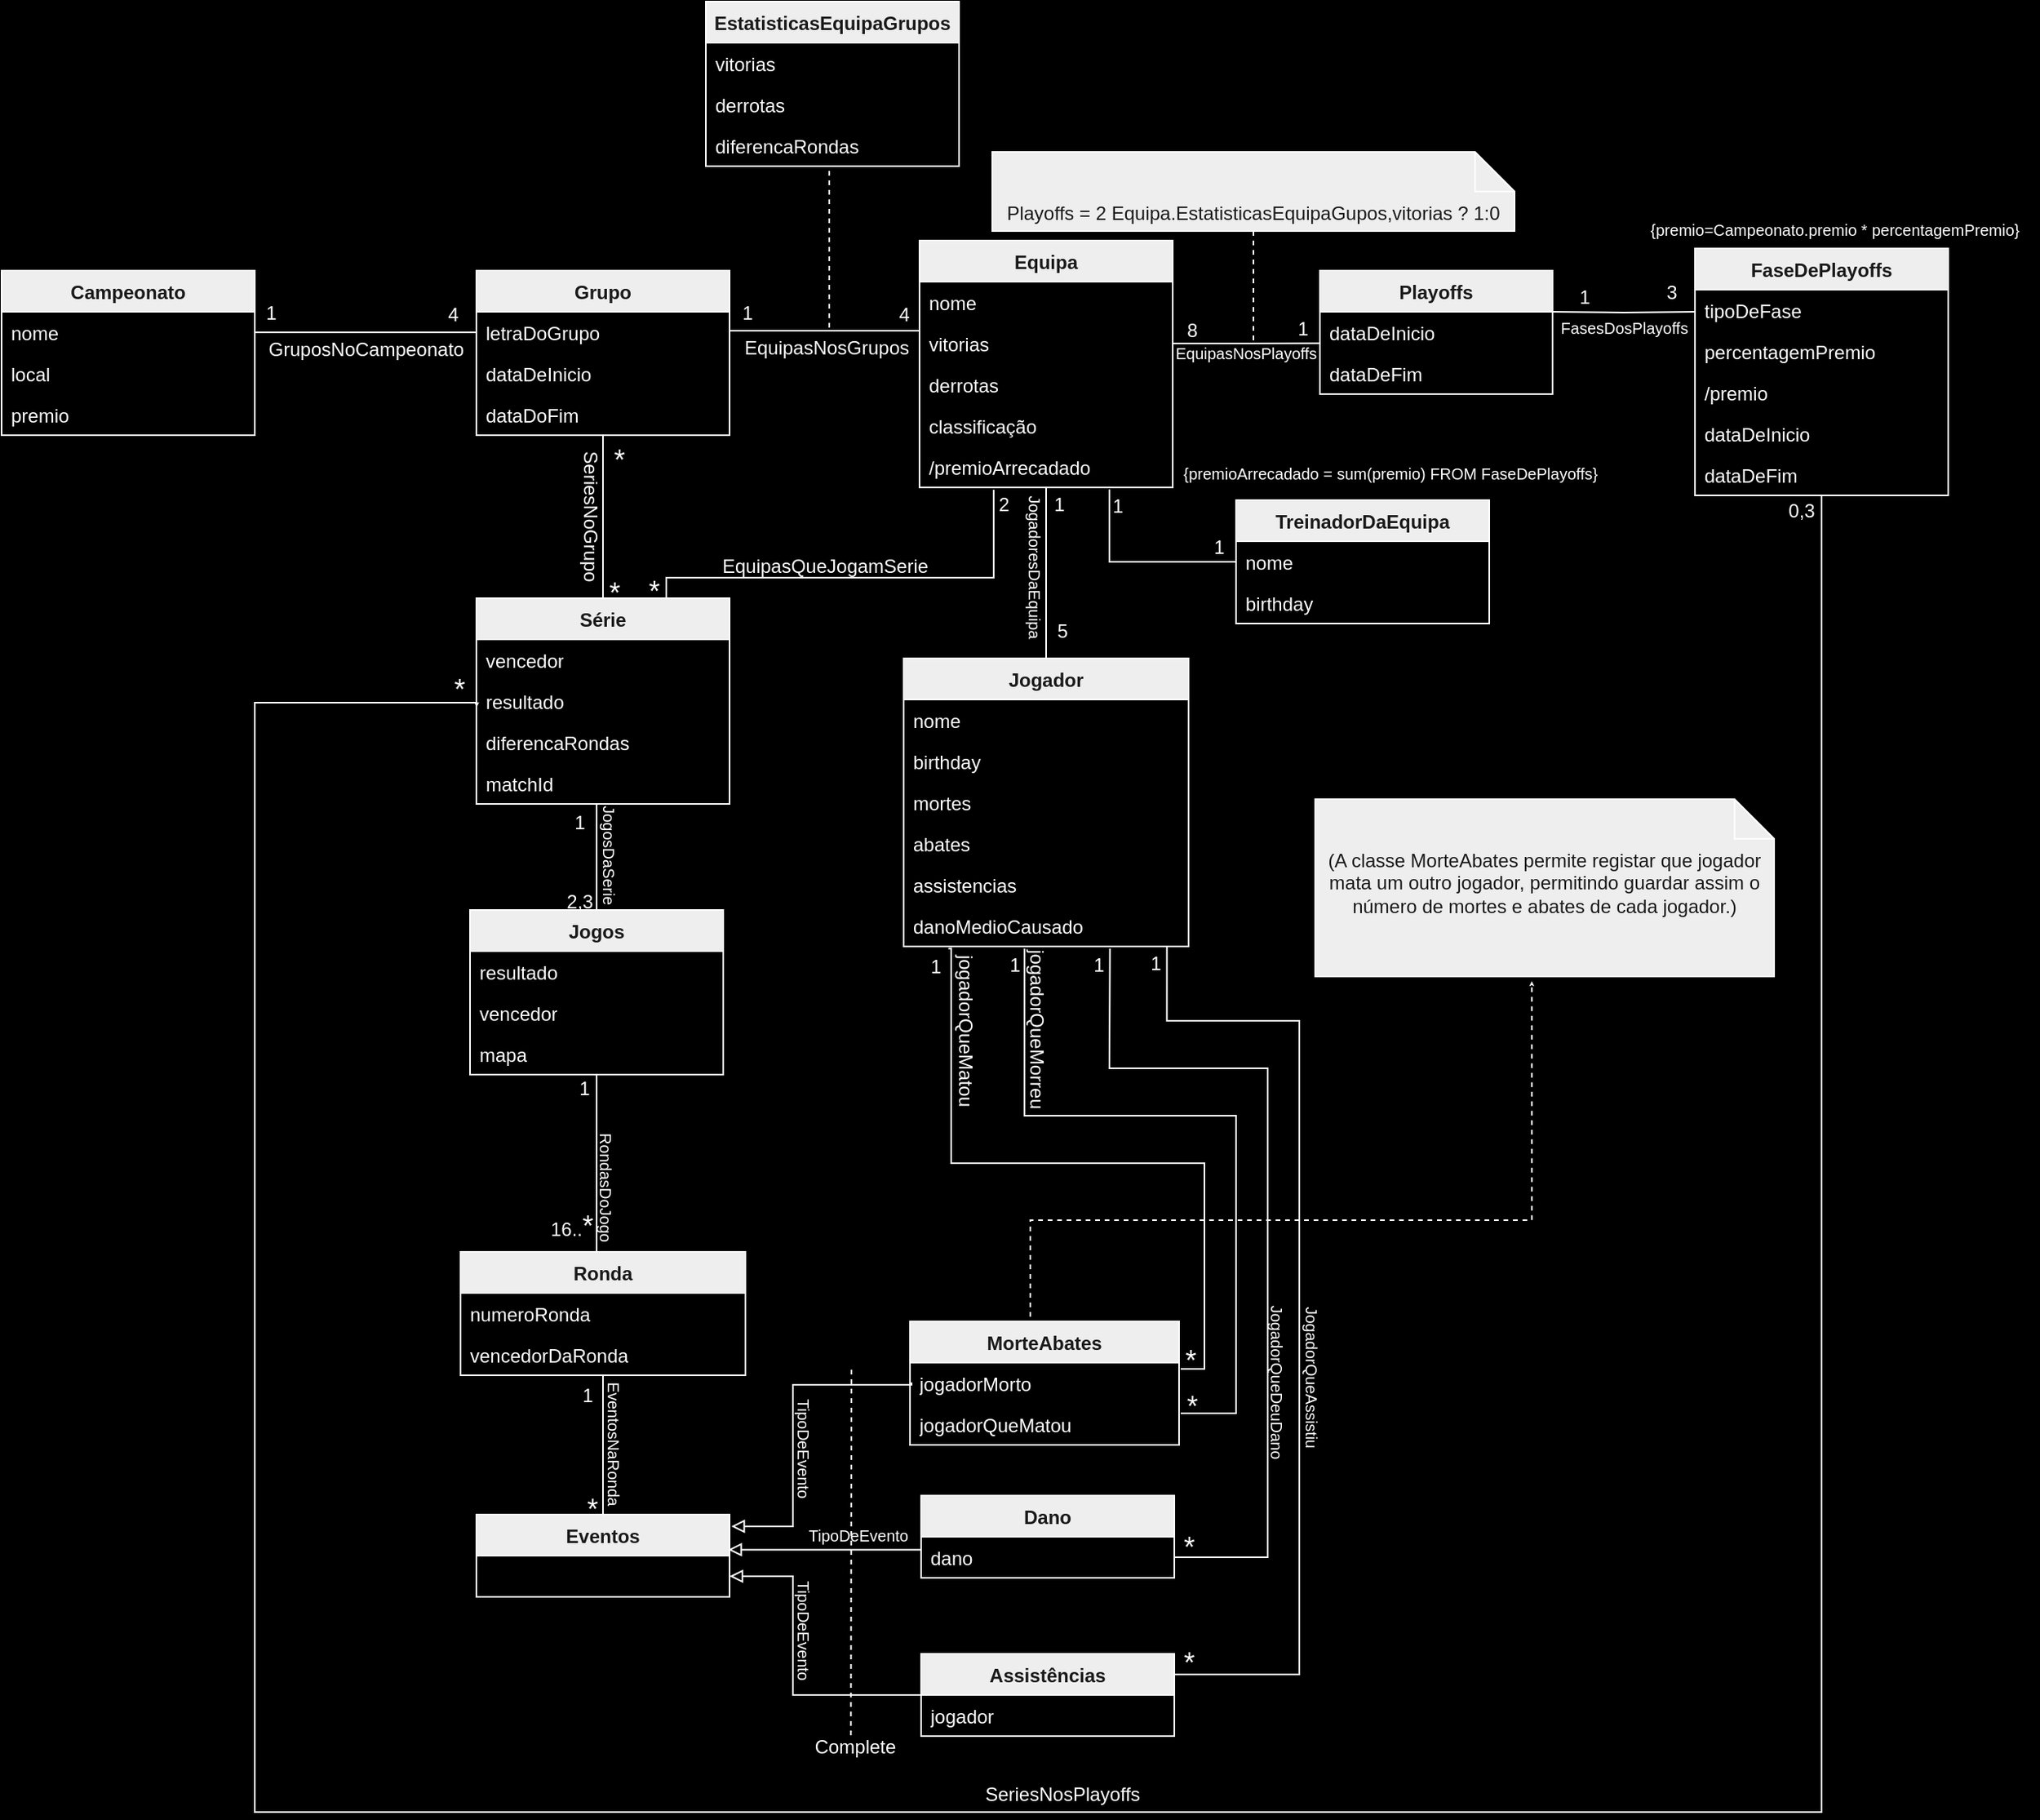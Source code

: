 <mxfile version="22.0.8" type="github">
  <diagram name="Page-1" id="e7e014a7-5840-1c2e-5031-d8a46d1fe8dd">
    <mxGraphModel dx="3000" dy="1594" grid="0" gridSize="10" guides="1" tooltips="1" connect="1" arrows="1" fold="1" page="1" pageScale="1" pageWidth="1169" pageHeight="826" background="#000000" math="0" shadow="0">
      <root>
        <mxCell id="0" />
        <mxCell id="1" parent="0" />
        <mxCell id="TFtqeq52a5mFBRBLHfXz-6" style="edgeStyle=orthogonalEdgeStyle;rounded=0;orthogonalLoop=1;jettySize=auto;html=1;endArrow=none;endFill=0;dashed=1;labelBackgroundColor=none;fontColor=default;strokeColor=#FFFFFF;" parent="1" source="9Ka-WZvEReShKsLX9K6u-49" edge="1">
          <mxGeometry relative="1" as="geometry">
            <mxPoint x="941" y="250" as="targetPoint" />
          </mxGeometry>
        </mxCell>
        <mxCell id="9Ka-WZvEReShKsLX9K6u-49" value="Playoffs = 2 Equipa.EstatisticasEquipaGupos,vitorias ? 1:0" style="shape=note2;boundedLbl=1;whiteSpace=wrap;html=1;size=25;verticalAlign=top;align=center;labelBackgroundColor=none;rounded=0;fillColor=#EEEEEE;strokeColor=#FFFFFF;fontColor=#1A1A1A;" parent="1" vertex="1">
          <mxGeometry x="776" y="131" width="330" height="50" as="geometry" />
        </mxCell>
        <mxCell id="9Ka-WZvEReShKsLX9K6u-52" value="&lt;div&gt;Campeonato&lt;/div&gt;&lt;div&gt;&lt;br&gt;&lt;/div&gt;" style="swimlane;fontStyle=1;align=center;verticalAlign=top;childLayout=stackLayout;horizontal=1;startSize=26;horizontalStack=0;resizeParent=1;resizeParentMax=0;resizeLast=0;collapsible=1;marginBottom=0;whiteSpace=wrap;html=1;labelBackgroundColor=none;rounded=0;fillColor=#EEEEEE;strokeColor=#FFFFFF;fontColor=#1A1A1A;" parent="1" vertex="1">
          <mxGeometry x="150" y="206" width="160" height="104" as="geometry" />
        </mxCell>
        <mxCell id="9Ka-WZvEReShKsLX9K6u-56" value="nome" style="text;fillColor=none;align=left;verticalAlign=top;spacingLeft=4;spacingRight=4;overflow=hidden;rotatable=0;points=[[0,0.5],[1,0.5]];portConstraint=eastwest;whiteSpace=wrap;html=1;labelBackgroundColor=none;rounded=0;fontColor=#FFFFFF;" parent="9Ka-WZvEReShKsLX9K6u-52" vertex="1">
          <mxGeometry y="26" width="160" height="26" as="geometry" />
        </mxCell>
        <mxCell id="9Ka-WZvEReShKsLX9K6u-58" value="local" style="text;fillColor=none;align=left;verticalAlign=top;spacingLeft=4;spacingRight=4;overflow=hidden;rotatable=0;points=[[0,0.5],[1,0.5]];portConstraint=eastwest;whiteSpace=wrap;html=1;labelBackgroundColor=none;rounded=0;fontColor=#FFFFFF;" parent="9Ka-WZvEReShKsLX9K6u-52" vertex="1">
          <mxGeometry y="52" width="160" height="26" as="geometry" />
        </mxCell>
        <mxCell id="2HVz9ada8KgjSKeZ5k1W-8" value="premio" style="text;fillColor=none;align=left;verticalAlign=top;spacingLeft=4;spacingRight=4;overflow=hidden;rotatable=0;points=[[0,0.5],[1,0.5]];portConstraint=eastwest;whiteSpace=wrap;html=1;labelBackgroundColor=none;rounded=0;fontColor=#FFFFFF;" vertex="1" parent="9Ka-WZvEReShKsLX9K6u-52">
          <mxGeometry y="78" width="160" height="26" as="geometry" />
        </mxCell>
        <mxCell id="9Ka-WZvEReShKsLX9K6u-59" value="&lt;div&gt;Grupo&lt;/div&gt;" style="swimlane;fontStyle=1;align=center;verticalAlign=top;childLayout=stackLayout;horizontal=1;startSize=26;horizontalStack=0;resizeParent=1;resizeParentMax=0;resizeLast=0;collapsible=1;marginBottom=0;whiteSpace=wrap;html=1;labelBackgroundColor=none;rounded=0;fillColor=#EEEEEE;strokeColor=#FFFFFF;fontColor=#1A1A1A;" parent="1" vertex="1">
          <mxGeometry x="450" y="206" width="160" height="104" as="geometry" />
        </mxCell>
        <mxCell id="9Ka-WZvEReShKsLX9K6u-238" value="letraDoGrupo" style="text;fillColor=none;align=left;verticalAlign=top;spacingLeft=4;spacingRight=4;overflow=hidden;rotatable=0;points=[[0,0.5],[1,0.5]];portConstraint=eastwest;whiteSpace=wrap;html=1;labelBackgroundColor=none;rounded=0;fontColor=#FFFFFF;" parent="9Ka-WZvEReShKsLX9K6u-59" vertex="1">
          <mxGeometry y="26" width="160" height="26" as="geometry" />
        </mxCell>
        <mxCell id="9Ka-WZvEReShKsLX9K6u-63" value="dataDeInicio" style="text;fillColor=none;align=left;verticalAlign=top;spacingLeft=4;spacingRight=4;overflow=hidden;rotatable=0;points=[[0,0.5],[1,0.5]];portConstraint=eastwest;whiteSpace=wrap;html=1;labelBackgroundColor=none;rounded=0;fontColor=#FFFFFF;" parent="9Ka-WZvEReShKsLX9K6u-59" vertex="1">
          <mxGeometry y="52" width="160" height="26" as="geometry" />
        </mxCell>
        <mxCell id="9Ka-WZvEReShKsLX9K6u-60" value="dataDoFim" style="text;fillColor=none;align=left;verticalAlign=top;spacingLeft=4;spacingRight=4;overflow=hidden;rotatable=0;points=[[0,0.5],[1,0.5]];portConstraint=eastwest;whiteSpace=wrap;html=1;labelBackgroundColor=none;rounded=0;fontColor=#FFFFFF;" parent="9Ka-WZvEReShKsLX9K6u-59" vertex="1">
          <mxGeometry y="78" width="160" height="26" as="geometry" />
        </mxCell>
        <mxCell id="9Ka-WZvEReShKsLX9K6u-64" value="" style="line;strokeWidth=1;fillColor=none;align=left;verticalAlign=middle;spacingTop=-1;spacingLeft=3;spacingRight=3;rotatable=0;labelPosition=right;points=[];portConstraint=eastwest;labelBackgroundColor=none;rounded=0;strokeColor=#FFFFFF;fontColor=#1A1A1A;" parent="1" vertex="1">
          <mxGeometry x="310" y="241" width="140" height="8" as="geometry" />
        </mxCell>
        <mxCell id="9Ka-WZvEReShKsLX9K6u-66" value="1" style="text;html=1;align=center;verticalAlign=middle;resizable=0;points=[];autosize=1;strokeColor=none;fillColor=none;labelBackgroundColor=none;rounded=0;fontColor=#FFFFFF;" parent="1" vertex="1">
          <mxGeometry x="305" y="218" width="30" height="30" as="geometry" />
        </mxCell>
        <mxCell id="9Ka-WZvEReShKsLX9K6u-67" value="4" style="text;html=1;align=center;verticalAlign=middle;resizable=0;points=[];autosize=1;strokeColor=none;fillColor=none;labelBackgroundColor=none;rounded=0;fontColor=#FFFFFF;" parent="1" vertex="1">
          <mxGeometry x="420" y="219" width="30" height="30" as="geometry" />
        </mxCell>
        <mxCell id="9Ka-WZvEReShKsLX9K6u-68" value="Equipa" style="swimlane;fontStyle=1;align=center;verticalAlign=top;childLayout=stackLayout;horizontal=1;startSize=26;horizontalStack=0;resizeParent=1;resizeParentMax=0;resizeLast=0;collapsible=1;marginBottom=0;whiteSpace=wrap;html=1;labelBackgroundColor=none;rounded=0;fillColor=#EEEEEE;strokeColor=#FFFFFF;fontColor=#1A1A1A;" parent="1" vertex="1">
          <mxGeometry x="730" y="187" width="160" height="156" as="geometry" />
        </mxCell>
        <mxCell id="9Ka-WZvEReShKsLX9K6u-70" value="&lt;div&gt;&lt;font color=&quot;#ffffff&quot;&gt;nome&lt;/font&gt;&lt;/div&gt;" style="text;fillColor=none;align=left;verticalAlign=top;spacingLeft=4;spacingRight=4;overflow=hidden;rotatable=0;points=[[0,0.5],[1,0.5]];portConstraint=eastwest;whiteSpace=wrap;html=1;labelBackgroundColor=none;rounded=0;fontColor=#1A1A1A;" parent="9Ka-WZvEReShKsLX9K6u-68" vertex="1">
          <mxGeometry y="26" width="160" height="26" as="geometry" />
        </mxCell>
        <mxCell id="9Ka-WZvEReShKsLX9K6u-69" value="vitorias" style="text;align=left;verticalAlign=top;spacingLeft=4;spacingRight=4;overflow=hidden;rotatable=0;points=[[0,0.5],[1,0.5]];portConstraint=eastwest;whiteSpace=wrap;html=1;labelBackgroundColor=none;rounded=0;fontColor=#FFFFFF;" parent="9Ka-WZvEReShKsLX9K6u-68" vertex="1">
          <mxGeometry y="52" width="160" height="26" as="geometry" />
        </mxCell>
        <mxCell id="9Ka-WZvEReShKsLX9K6u-110" value="derrotas" style="text;align=left;verticalAlign=top;spacingLeft=4;spacingRight=4;overflow=hidden;rotatable=0;points=[[0,0.5],[1,0.5]];portConstraint=eastwest;whiteSpace=wrap;html=1;labelBackgroundColor=none;rounded=0;fontColor=#FFFFFF;" parent="9Ka-WZvEReShKsLX9K6u-68" vertex="1">
          <mxGeometry y="78" width="160" height="26" as="geometry" />
        </mxCell>
        <mxCell id="JwK9TQ3U5i1SRj9SoQAU-14" value="classificação" style="text;align=left;verticalAlign=top;spacingLeft=4;spacingRight=4;overflow=hidden;rotatable=0;points=[[0,0.5],[1,0.5]];portConstraint=eastwest;whiteSpace=wrap;html=1;labelBackgroundColor=none;rounded=0;fontColor=#FFFFFF;" parent="9Ka-WZvEReShKsLX9K6u-68" vertex="1">
          <mxGeometry y="104" width="160" height="26" as="geometry" />
        </mxCell>
        <mxCell id="TFtqeq52a5mFBRBLHfXz-2" value="/premioArrecadado" style="text;align=left;verticalAlign=top;spacingLeft=4;spacingRight=4;overflow=hidden;rotatable=0;points=[[0,0.5],[1,0.5]];portConstraint=eastwest;whiteSpace=wrap;html=1;labelBackgroundColor=none;rounded=0;fontColor=#FFFFFF;" parent="9Ka-WZvEReShKsLX9K6u-68" vertex="1">
          <mxGeometry y="130" width="160" height="26" as="geometry" />
        </mxCell>
        <mxCell id="9Ka-WZvEReShKsLX9K6u-71" value="" style="line;strokeWidth=1;fillColor=none;align=left;verticalAlign=middle;spacingTop=-1;spacingLeft=3;spacingRight=3;rotatable=0;labelPosition=right;points=[];portConstraint=eastwest;labelBackgroundColor=none;rounded=0;strokeColor=#FFFFFF;fontColor=#1A1A1A;" parent="1" vertex="1">
          <mxGeometry x="610" y="240" width="120" height="8" as="geometry" />
        </mxCell>
        <mxCell id="9Ka-WZvEReShKsLX9K6u-75" value="&lt;div&gt;1&lt;/div&gt;" style="text;html=1;align=center;verticalAlign=middle;resizable=0;points=[];autosize=1;strokeColor=none;fillColor=none;labelBackgroundColor=none;rounded=0;fontColor=#FFFFFF;" parent="1" vertex="1">
          <mxGeometry x="606" y="218" width="30" height="30" as="geometry" />
        </mxCell>
        <mxCell id="9Ka-WZvEReShKsLX9K6u-76" value="4" style="text;html=1;align=center;verticalAlign=middle;resizable=0;points=[];autosize=1;strokeColor=none;fillColor=none;labelBackgroundColor=none;rounded=0;fontColor=#FFFFFF;" parent="1" vertex="1">
          <mxGeometry x="705" y="219" width="30" height="30" as="geometry" />
        </mxCell>
        <mxCell id="9Ka-WZvEReShKsLX9K6u-93" style="edgeStyle=orthogonalEdgeStyle;rounded=0;orthogonalLoop=1;jettySize=auto;html=1;entryX=0.5;entryY=1;entryDx=0;entryDy=0;endSize=0;endArrow=none;endFill=0;labelBackgroundColor=none;fontColor=default;strokeColor=#FFFFFF;" parent="1" source="9Ka-WZvEReShKsLX9K6u-77" target="9Ka-WZvEReShKsLX9K6u-59" edge="1">
          <mxGeometry relative="1" as="geometry" />
        </mxCell>
        <mxCell id="9Ka-WZvEReShKsLX9K6u-77" value="Série" style="swimlane;fontStyle=1;align=center;verticalAlign=top;childLayout=stackLayout;horizontal=1;startSize=26;horizontalStack=0;resizeParent=1;resizeParentMax=0;resizeLast=0;collapsible=1;marginBottom=0;whiteSpace=wrap;html=1;labelBackgroundColor=none;rounded=0;fillColor=#EEEEEE;strokeColor=#FFFFFF;fontColor=#1A1A1A;" parent="1" vertex="1">
          <mxGeometry x="450" y="413" width="160" height="130" as="geometry" />
        </mxCell>
        <mxCell id="9Ka-WZvEReShKsLX9K6u-239" value="&lt;div&gt;vencedor&lt;/div&gt;" style="text;fillColor=none;align=left;verticalAlign=top;spacingLeft=4;spacingRight=4;overflow=hidden;rotatable=0;points=[[0,0.5],[1,0.5]];portConstraint=eastwest;whiteSpace=wrap;html=1;labelBackgroundColor=none;rounded=0;fontColor=#FFFFFF;" parent="9Ka-WZvEReShKsLX9K6u-77" vertex="1">
          <mxGeometry y="26" width="160" height="26" as="geometry" />
        </mxCell>
        <mxCell id="9Ka-WZvEReShKsLX9K6u-78" value="resultado" style="text;fillColor=none;align=left;verticalAlign=top;spacingLeft=4;spacingRight=4;overflow=hidden;rotatable=0;points=[[0,0.5],[1,0.5]];portConstraint=eastwest;whiteSpace=wrap;html=1;labelBackgroundColor=none;rounded=0;fontColor=#FFFFFF;" parent="9Ka-WZvEReShKsLX9K6u-77" vertex="1">
          <mxGeometry y="52" width="160" height="26" as="geometry" />
        </mxCell>
        <mxCell id="LEeNHCaEj4kO8tNSxgfI-7" value="diferencaRondas" style="text;fillColor=none;align=left;verticalAlign=top;spacingLeft=4;spacingRight=4;overflow=hidden;rotatable=0;points=[[0,0.5],[1,0.5]];portConstraint=eastwest;whiteSpace=wrap;html=1;labelBackgroundColor=none;rounded=0;fontColor=#FFFFFF;" parent="9Ka-WZvEReShKsLX9K6u-77" vertex="1">
          <mxGeometry y="78" width="160" height="26" as="geometry" />
        </mxCell>
        <mxCell id="9Ka-WZvEReShKsLX9K6u-173" value="matchId" style="text;fillColor=none;align=left;verticalAlign=top;spacingLeft=4;spacingRight=4;overflow=hidden;rotatable=0;points=[[0,0.5],[1,0.5]];portConstraint=eastwest;whiteSpace=wrap;html=1;labelBackgroundColor=none;rounded=0;fontColor=#FFFFFF;" parent="9Ka-WZvEReShKsLX9K6u-77" vertex="1">
          <mxGeometry y="104" width="160" height="26" as="geometry" />
        </mxCell>
        <mxCell id="9Ka-WZvEReShKsLX9K6u-92" value="&amp;nbsp;" style="text;whiteSpace=wrap;html=1;labelBackgroundColor=none;rounded=0;fontColor=#1A1A1A;" parent="1" vertex="1">
          <mxGeometry x="612" y="486" width="60" height="30" as="geometry" />
        </mxCell>
        <mxCell id="9Ka-WZvEReShKsLX9K6u-94" value="&lt;font style=&quot;font-size: 18px;&quot;&gt;*&lt;/font&gt;" style="text;html=1;align=center;verticalAlign=middle;resizable=0;points=[];autosize=1;strokeColor=none;fillColor=none;labelBackgroundColor=none;rounded=0;fontColor=#FFFFFF;" parent="1" vertex="1">
          <mxGeometry x="525" y="306" width="30" height="40" as="geometry" />
        </mxCell>
        <mxCell id="9Ka-WZvEReShKsLX9K6u-95" value="&lt;font style=&quot;font-size: 18px;&quot;&gt;*&lt;/font&gt;" style="text;html=1;align=center;verticalAlign=middle;resizable=0;points=[];autosize=1;strokeColor=none;fillColor=none;labelBackgroundColor=none;rounded=0;fontColor=#FFFFFF;" parent="1" vertex="1">
          <mxGeometry x="522" y="390" width="30" height="40" as="geometry" />
        </mxCell>
        <mxCell id="9Ka-WZvEReShKsLX9K6u-100" value="&lt;div&gt;Jogos&lt;/div&gt;&lt;div&gt;&lt;br&gt;&lt;/div&gt;" style="swimlane;fontStyle=1;align=center;verticalAlign=top;childLayout=stackLayout;horizontal=1;startSize=26;horizontalStack=0;resizeParent=1;resizeParentMax=0;resizeLast=0;collapsible=1;marginBottom=0;whiteSpace=wrap;html=1;labelBackgroundColor=none;rounded=0;fillColor=#EEEEEE;strokeColor=#FFFFFF;fontColor=#1A1A1A;" parent="1" vertex="1">
          <mxGeometry x="446" y="610" width="160" height="104" as="geometry" />
        </mxCell>
        <mxCell id="9Ka-WZvEReShKsLX9K6u-101" value="resultado" style="text;fillColor=none;align=left;verticalAlign=top;spacingLeft=4;spacingRight=4;overflow=hidden;rotatable=0;points=[[0,0.5],[1,0.5]];portConstraint=eastwest;whiteSpace=wrap;html=1;labelBackgroundColor=none;rounded=0;fontColor=#FFFFFF;" parent="9Ka-WZvEReShKsLX9K6u-100" vertex="1">
          <mxGeometry y="26" width="160" height="26" as="geometry" />
        </mxCell>
        <mxCell id="9Ka-WZvEReShKsLX9K6u-102" value="vencedor" style="text;fillColor=none;align=left;verticalAlign=top;spacingLeft=4;spacingRight=4;overflow=hidden;rotatable=0;points=[[0,0.5],[1,0.5]];portConstraint=eastwest;whiteSpace=wrap;html=1;labelBackgroundColor=none;rounded=0;fontColor=#FFFFFF;" parent="9Ka-WZvEReShKsLX9K6u-100" vertex="1">
          <mxGeometry y="52" width="160" height="26" as="geometry" />
        </mxCell>
        <mxCell id="9Ka-WZvEReShKsLX9K6u-136" value="mapa" style="text;fillColor=none;align=left;verticalAlign=top;spacingLeft=4;spacingRight=4;overflow=hidden;rotatable=0;points=[[0,0.5],[1,0.5]];portConstraint=eastwest;whiteSpace=wrap;html=1;labelBackgroundColor=none;rounded=0;fontColor=#FFFFFF;" parent="9Ka-WZvEReShKsLX9K6u-100" vertex="1">
          <mxGeometry y="78" width="160" height="26" as="geometry" />
        </mxCell>
        <mxCell id="9Ka-WZvEReShKsLX9K6u-103" style="edgeStyle=orthogonalEdgeStyle;rounded=0;orthogonalLoop=1;jettySize=auto;html=1;endSize=0;entryX=0.5;entryY=1;entryDx=0;entryDy=0;endArrow=none;endFill=0;labelBackgroundColor=none;fontColor=default;strokeColor=#FFFFFF;" parent="1" source="9Ka-WZvEReShKsLX9K6u-100" target="9Ka-WZvEReShKsLX9K6u-77" edge="1">
          <mxGeometry relative="1" as="geometry">
            <mxPoint x="530" y="560" as="targetPoint" />
            <Array as="points">
              <mxPoint x="526" y="543" />
            </Array>
          </mxGeometry>
        </mxCell>
        <mxCell id="9Ka-WZvEReShKsLX9K6u-104" value="1" style="text;html=1;align=center;verticalAlign=middle;resizable=0;points=[];autosize=1;strokeColor=none;fillColor=none;labelBackgroundColor=none;rounded=0;fontColor=#FFFFFF;" parent="1" vertex="1">
          <mxGeometry x="500" y="540" width="30" height="30" as="geometry" />
        </mxCell>
        <mxCell id="9Ka-WZvEReShKsLX9K6u-105" value="2,3" style="text;html=1;align=center;verticalAlign=middle;resizable=0;points=[];autosize=1;strokeColor=none;fillColor=none;labelBackgroundColor=none;rounded=0;fontColor=#FFFFFF;" parent="1" vertex="1">
          <mxGeometry x="495" y="590" width="40" height="30" as="geometry" />
        </mxCell>
        <mxCell id="9Ka-WZvEReShKsLX9K6u-109" style="edgeStyle=orthogonalEdgeStyle;rounded=0;orthogonalLoop=1;jettySize=auto;html=1;entryX=0.5;entryY=1;entryDx=0;entryDy=0;endSize=0;endArrow=none;endFill=0;labelBackgroundColor=none;fontColor=default;strokeColor=#FFFFFF;" parent="1" source="9Ka-WZvEReShKsLX9K6u-106" target="9Ka-WZvEReShKsLX9K6u-68" edge="1">
          <mxGeometry relative="1" as="geometry" />
        </mxCell>
        <mxCell id="9Ka-WZvEReShKsLX9K6u-219" style="edgeStyle=orthogonalEdgeStyle;rounded=0;orthogonalLoop=1;jettySize=auto;html=1;exitX=0.424;exitY=1.051;exitDx=0;exitDy=0;entryX=1.006;entryY=0.231;entryDx=0;entryDy=0;exitPerimeter=0;entryPerimeter=0;endSize=0;endArrow=none;endFill=0;labelBackgroundColor=none;fontColor=default;strokeColor=#FFFFFF;" parent="1" source="9Ka-WZvEReShKsLX9K6u-145" target="9Ka-WZvEReShKsLX9K6u-193" edge="1">
          <mxGeometry relative="1" as="geometry">
            <Array as="points">
              <mxPoint x="796" y="740" />
              <mxPoint x="930" y="740" />
              <mxPoint x="930" y="928" />
            </Array>
          </mxGeometry>
        </mxCell>
        <mxCell id="9Ka-WZvEReShKsLX9K6u-221" style="edgeStyle=orthogonalEdgeStyle;rounded=0;orthogonalLoop=1;jettySize=auto;html=1;exitX=0.724;exitY=1.051;exitDx=0;exitDy=0;entryX=1;entryY=0.5;entryDx=0;entryDy=0;endSize=0;exitPerimeter=0;startArrow=none;startFill=0;endArrow=none;endFill=0;labelBackgroundColor=none;fontColor=default;strokeColor=#FFFFFF;" parent="1" source="9Ka-WZvEReShKsLX9K6u-145" edge="1">
          <mxGeometry relative="1" as="geometry">
            <Array as="points">
              <mxPoint x="850" y="640" />
              <mxPoint x="850" y="710" />
              <mxPoint x="950" y="710" />
              <mxPoint x="950" y="1019" />
            </Array>
            <mxPoint x="891" y="1019" as="targetPoint" />
          </mxGeometry>
        </mxCell>
        <mxCell id="JwK9TQ3U5i1SRj9SoQAU-40" style="edgeStyle=orthogonalEdgeStyle;rounded=0;orthogonalLoop=1;jettySize=auto;html=1;exitX=0.924;exitY=1.02;exitDx=0;exitDy=0;entryX=1;entryY=0.25;entryDx=0;entryDy=0;endSize=0;exitPerimeter=0;endArrow=none;endFill=0;labelBackgroundColor=none;fontColor=default;strokeColor=#FFFFFF;" parent="1" source="9Ka-WZvEReShKsLX9K6u-145" target="JwK9TQ3U5i1SRj9SoQAU-37" edge="1">
          <mxGeometry relative="1" as="geometry">
            <mxPoint x="886" y="601" as="sourcePoint" />
            <mxPoint x="877" y="1118" as="targetPoint" />
            <Array as="points">
              <mxPoint x="886" y="680" />
              <mxPoint x="970" y="680" />
              <mxPoint x="970" y="1093" />
            </Array>
          </mxGeometry>
        </mxCell>
        <mxCell id="9Ka-WZvEReShKsLX9K6u-106" value="Jogador" style="swimlane;fontStyle=1;align=center;verticalAlign=top;childLayout=stackLayout;horizontal=1;startSize=26;horizontalStack=0;resizeParent=1;resizeParentMax=0;resizeLast=0;collapsible=1;marginBottom=0;whiteSpace=wrap;html=1;labelBackgroundColor=none;rounded=0;fillColor=#EEEEEE;strokeColor=#FFFFFF;fontColor=#1A1A1A;" parent="1" vertex="1">
          <mxGeometry x="720" y="451" width="180" height="182" as="geometry" />
        </mxCell>
        <mxCell id="9Ka-WZvEReShKsLX9K6u-107" value="nome" style="text;fillColor=none;align=left;verticalAlign=top;spacingLeft=4;spacingRight=4;overflow=hidden;rotatable=0;points=[[0,0.5],[1,0.5]];portConstraint=eastwest;whiteSpace=wrap;html=1;labelBackgroundColor=none;rounded=0;fontColor=#FFFFFF;" parent="9Ka-WZvEReShKsLX9K6u-106" vertex="1">
          <mxGeometry y="26" width="180" height="26" as="geometry" />
        </mxCell>
        <mxCell id="9Ka-WZvEReShKsLX9K6u-108" value="birthday" style="text;fillColor=none;align=left;verticalAlign=top;spacingLeft=4;spacingRight=4;overflow=hidden;rotatable=0;points=[[0,0.5],[1,0.5]];portConstraint=eastwest;whiteSpace=wrap;html=1;labelBackgroundColor=none;rounded=0;fontColor=#FFFFFF;" parent="9Ka-WZvEReShKsLX9K6u-106" vertex="1">
          <mxGeometry y="52" width="180" height="26" as="geometry" />
        </mxCell>
        <mxCell id="9Ka-WZvEReShKsLX9K6u-143" value="mortes" style="text;fillColor=none;align=left;verticalAlign=top;spacingLeft=4;spacingRight=4;overflow=hidden;rotatable=0;points=[[0,0.5],[1,0.5]];portConstraint=eastwest;whiteSpace=wrap;html=1;labelBackgroundColor=none;rounded=0;fontColor=#FFFFFF;" parent="9Ka-WZvEReShKsLX9K6u-106" vertex="1">
          <mxGeometry y="78" width="180" height="26" as="geometry" />
        </mxCell>
        <mxCell id="9Ka-WZvEReShKsLX9K6u-144" value="abates" style="text;fillColor=none;align=left;verticalAlign=top;spacingLeft=4;spacingRight=4;overflow=hidden;rotatable=0;points=[[0,0.5],[1,0.5]];portConstraint=eastwest;whiteSpace=wrap;html=1;labelBackgroundColor=none;rounded=0;fontColor=#FFFFFF;" parent="9Ka-WZvEReShKsLX9K6u-106" vertex="1">
          <mxGeometry y="104" width="180" height="26" as="geometry" />
        </mxCell>
        <mxCell id="dNxr9348xgbhREsRvM5x-9" value="assistencias" style="text;fillColor=none;align=left;verticalAlign=top;spacingLeft=4;spacingRight=4;overflow=hidden;rotatable=0;points=[[0,0.5],[1,0.5]];portConstraint=eastwest;whiteSpace=wrap;html=1;labelBackgroundColor=none;rounded=0;fontColor=#FFFFFF;" parent="9Ka-WZvEReShKsLX9K6u-106" vertex="1">
          <mxGeometry y="130" width="180" height="26" as="geometry" />
        </mxCell>
        <mxCell id="9Ka-WZvEReShKsLX9K6u-145" value="danoMedioCausado" style="text;fillColor=none;align=left;verticalAlign=top;spacingLeft=4;spacingRight=4;overflow=hidden;rotatable=0;points=[[0,0.5],[1,0.5]];portConstraint=eastwest;whiteSpace=wrap;html=1;labelBackgroundColor=none;rounded=0;fontColor=#FFFFFF;" parent="9Ka-WZvEReShKsLX9K6u-106" vertex="1">
          <mxGeometry y="156" width="180" height="26" as="geometry" />
        </mxCell>
        <mxCell id="9Ka-WZvEReShKsLX9K6u-111" value="Playoffs" style="swimlane;fontStyle=1;align=center;verticalAlign=top;childLayout=stackLayout;horizontal=1;startSize=26;horizontalStack=0;resizeParent=1;resizeParentMax=0;resizeLast=0;collapsible=1;marginBottom=0;whiteSpace=wrap;html=1;labelBackgroundColor=none;rounded=0;fillColor=#EEEEEE;strokeColor=#FFFFFF;fontColor=#1A1A1A;" parent="1" vertex="1">
          <mxGeometry x="983" y="206" width="147" height="78" as="geometry" />
        </mxCell>
        <mxCell id="9Ka-WZvEReShKsLX9K6u-112" value="dataDeInicio" style="text;fillColor=none;align=left;verticalAlign=top;spacingLeft=4;spacingRight=4;overflow=hidden;rotatable=0;points=[[0,0.5],[1,0.5]];portConstraint=eastwest;whiteSpace=wrap;html=1;labelBackgroundColor=none;rounded=0;fontColor=#FFFFFF;" parent="9Ka-WZvEReShKsLX9K6u-111" vertex="1">
          <mxGeometry y="26" width="147" height="26" as="geometry" />
        </mxCell>
        <mxCell id="9Ka-WZvEReShKsLX9K6u-113" value="dataDeFim" style="text;fillColor=none;align=left;verticalAlign=top;spacingLeft=4;spacingRight=4;overflow=hidden;rotatable=0;points=[[0,0.5],[1,0.5]];portConstraint=eastwest;whiteSpace=wrap;html=1;labelBackgroundColor=none;rounded=0;fontColor=#FFFFFF;" parent="9Ka-WZvEReShKsLX9K6u-111" vertex="1">
          <mxGeometry y="52" width="147" height="26" as="geometry" />
        </mxCell>
        <mxCell id="9Ka-WZvEReShKsLX9K6u-134" value="1" style="text;html=1;align=center;verticalAlign=middle;resizable=0;points=[];autosize=1;strokeColor=none;fillColor=none;labelBackgroundColor=none;rounded=0;fontColor=#FFFFFF;" parent="1" vertex="1">
          <mxGeometry x="803" y="339" width="30" height="30" as="geometry" />
        </mxCell>
        <mxCell id="9Ka-WZvEReShKsLX9K6u-135" value="5" style="text;html=1;align=center;verticalAlign=middle;resizable=0;points=[];autosize=1;strokeColor=none;fillColor=none;labelBackgroundColor=none;rounded=0;fontColor=#FFFFFF;" parent="1" vertex="1">
          <mxGeometry x="805" y="419" width="30" height="30" as="geometry" />
        </mxCell>
        <mxCell id="9Ka-WZvEReShKsLX9K6u-165" value="8" style="text;html=1;align=center;verticalAlign=middle;resizable=0;points=[];autosize=1;strokeColor=none;fillColor=none;labelBackgroundColor=none;rounded=0;fontColor=#FFFFFF;" parent="1" vertex="1">
          <mxGeometry x="890" y="231" width="24" height="26" as="geometry" />
        </mxCell>
        <mxCell id="9Ka-WZvEReShKsLX9K6u-166" value="1" style="text;html=1;align=center;verticalAlign=middle;resizable=0;points=[];autosize=1;strokeColor=none;fillColor=none;labelBackgroundColor=none;rounded=0;fontColor=#FFFFFF;" parent="1" vertex="1">
          <mxGeometry x="960" y="230" width="24" height="26" as="geometry" />
        </mxCell>
        <mxCell id="9Ka-WZvEReShKsLX9K6u-171" value="(A classe MorteAbates permite registar que jogador mata um outro jogador, permitindo guardar assim o número de mortes e abates de cada jogador.)" style="shape=note2;boundedLbl=1;whiteSpace=wrap;html=1;size=25;verticalAlign=top;align=center;labelBackgroundColor=none;rounded=0;fillColor=#EEEEEE;strokeColor=#FFFFFF;fontColor=#1A1A1A;" parent="1" vertex="1">
          <mxGeometry x="980" y="540" width="290" height="112" as="geometry" />
        </mxCell>
        <mxCell id="9Ka-WZvEReShKsLX9K6u-183" style="edgeStyle=orthogonalEdgeStyle;rounded=0;orthogonalLoop=1;jettySize=auto;html=1;entryX=0.75;entryY=0;entryDx=0;entryDy=0;endSize=0;endArrow=none;endFill=0;labelBackgroundColor=none;fontColor=default;exitX=0.293;exitY=1.06;exitDx=0;exitDy=0;exitPerimeter=0;strokeColor=#FFFFFF;" parent="1" source="TFtqeq52a5mFBRBLHfXz-2" target="9Ka-WZvEReShKsLX9K6u-77" edge="1">
          <mxGeometry relative="1" as="geometry">
            <Array as="points">
              <mxPoint x="777" y="400" />
              <mxPoint x="570" y="400" />
            </Array>
            <mxPoint x="777" y="340" as="sourcePoint" />
          </mxGeometry>
        </mxCell>
        <mxCell id="9Ka-WZvEReShKsLX9K6u-184" value="&lt;font style=&quot;font-size: 18px;&quot;&gt;*&lt;/font&gt;" style="text;html=1;align=center;verticalAlign=middle;resizable=0;points=[];autosize=1;strokeColor=none;fillColor=none;labelBackgroundColor=none;rounded=0;fontColor=#FFFFFF;" parent="1" vertex="1">
          <mxGeometry x="547" y="389" width="30" height="40" as="geometry" />
        </mxCell>
        <mxCell id="9Ka-WZvEReShKsLX9K6u-185" value="2" style="text;html=1;align=center;verticalAlign=middle;resizable=0;points=[];autosize=1;strokeColor=none;fillColor=none;labelBackgroundColor=none;rounded=0;fontColor=#FFFFFF;" parent="1" vertex="1">
          <mxGeometry x="768" y="339" width="30" height="30" as="geometry" />
        </mxCell>
        <mxCell id="9Ka-WZvEReShKsLX9K6u-190" style="edgeStyle=orthogonalEdgeStyle;rounded=0;orthogonalLoop=1;jettySize=auto;html=1;entryX=0.5;entryY=1;entryDx=0;entryDy=0;endSize=0;endArrow=none;endFill=0;labelBackgroundColor=none;fontColor=default;strokeColor=#FFFFFF;" parent="1" source="9Ka-WZvEReShKsLX9K6u-186" target="9Ka-WZvEReShKsLX9K6u-100" edge="1">
          <mxGeometry relative="1" as="geometry">
            <Array as="points">
              <mxPoint x="526" y="810" />
              <mxPoint x="526" y="810" />
            </Array>
          </mxGeometry>
        </mxCell>
        <mxCell id="9Ka-WZvEReShKsLX9K6u-186" value="Ronda" style="swimlane;fontStyle=1;align=center;verticalAlign=top;childLayout=stackLayout;horizontal=1;startSize=26;horizontalStack=0;resizeParent=1;resizeParentMax=0;resizeLast=0;collapsible=1;marginBottom=0;whiteSpace=wrap;html=1;labelBackgroundColor=none;rounded=0;fillColor=#EEEEEE;strokeColor=#FFFFFF;fontColor=#1A1A1A;" parent="1" vertex="1">
          <mxGeometry x="440" y="826" width="180" height="78" as="geometry" />
        </mxCell>
        <mxCell id="9Ka-WZvEReShKsLX9K6u-187" value="numeroRonda" style="text;fillColor=none;align=left;verticalAlign=top;spacingLeft=4;spacingRight=4;overflow=hidden;rotatable=0;points=[[0,0.5],[1,0.5]];portConstraint=eastwest;whiteSpace=wrap;html=1;labelBackgroundColor=none;rounded=0;fontColor=#FFFFFF;" parent="9Ka-WZvEReShKsLX9K6u-186" vertex="1">
          <mxGeometry y="26" width="180" height="26" as="geometry" />
        </mxCell>
        <mxCell id="JwK9TQ3U5i1SRj9SoQAU-5" value="vencedorDaRonda" style="text;fillColor=none;align=left;verticalAlign=top;spacingLeft=4;spacingRight=4;overflow=hidden;rotatable=0;points=[[0,0.5],[1,0.5]];portConstraint=eastwest;whiteSpace=wrap;html=1;labelBackgroundColor=none;rounded=0;fontColor=#FFFFFF;" parent="9Ka-WZvEReShKsLX9K6u-186" vertex="1">
          <mxGeometry y="52" width="180" height="26" as="geometry" />
        </mxCell>
        <mxCell id="9Ka-WZvEReShKsLX9K6u-214" style="edgeStyle=orthogonalEdgeStyle;rounded=0;orthogonalLoop=1;jettySize=auto;html=1;exitX=0;exitY=0.5;exitDx=0;exitDy=0;entryX=1.007;entryY=0.144;entryDx=0;entryDy=0;entryPerimeter=0;labelBackgroundColor=none;fontColor=default;endArrow=block;endFill=0;strokeColor=#FFFFFF;" parent="1" source="9Ka-WZvEReShKsLX9K6u-192" target="9Ka-WZvEReShKsLX9K6u-203" edge="1">
          <mxGeometry relative="1" as="geometry">
            <Array as="points">
              <mxPoint x="725" y="909" />
              <mxPoint x="650" y="910" />
              <mxPoint x="650" y="1000" />
              <mxPoint x="612" y="1000" />
            </Array>
            <mxPoint x="630" y="1010" as="targetPoint" />
          </mxGeometry>
        </mxCell>
        <mxCell id="9Ka-WZvEReShKsLX9K6u-191" value="MorteAbates" style="swimlane;fontStyle=1;align=center;verticalAlign=top;childLayout=stackLayout;horizontal=1;startSize=26;horizontalStack=0;resizeParent=1;resizeParentMax=0;resizeLast=0;collapsible=1;marginBottom=0;whiteSpace=wrap;html=1;labelBackgroundColor=none;rounded=0;fillColor=#EEEEEE;strokeColor=#FFFFFF;fontColor=#1A1A1A;" parent="1" vertex="1">
          <mxGeometry x="724" y="870" width="170" height="78" as="geometry" />
        </mxCell>
        <mxCell id="9Ka-WZvEReShKsLX9K6u-192" value="jogadorMorto" style="text;fillColor=none;align=left;verticalAlign=top;spacingLeft=4;spacingRight=4;overflow=hidden;rotatable=0;points=[[0,0.5],[1,0.5]];portConstraint=eastwest;whiteSpace=wrap;html=1;labelBackgroundColor=none;rounded=0;fontColor=#FFFFFF;" parent="9Ka-WZvEReShKsLX9K6u-191" vertex="1">
          <mxGeometry y="26" width="170" height="26" as="geometry" />
        </mxCell>
        <mxCell id="9Ka-WZvEReShKsLX9K6u-193" value="jogadorQueMatou" style="text;fillColor=none;align=left;verticalAlign=top;spacingLeft=4;spacingRight=4;overflow=hidden;rotatable=0;points=[[0,0.5],[1,0.5]];portConstraint=eastwest;whiteSpace=wrap;html=1;labelBackgroundColor=none;rounded=0;fontColor=#FFFFFF;" parent="9Ka-WZvEReShKsLX9K6u-191" vertex="1">
          <mxGeometry y="52" width="170" height="26" as="geometry" />
        </mxCell>
        <mxCell id="9Ka-WZvEReShKsLX9K6u-199" value="Dano" style="swimlane;fontStyle=1;align=center;verticalAlign=top;childLayout=stackLayout;horizontal=1;startSize=26;horizontalStack=0;resizeParent=1;resizeParentMax=0;resizeLast=0;collapsible=1;marginBottom=0;whiteSpace=wrap;html=1;labelBackgroundColor=none;rounded=0;fillColor=#EEEEEE;strokeColor=#FFFFFF;fontColor=#1A1A1A;" parent="1" vertex="1">
          <mxGeometry x="731" y="980" width="160" height="52" as="geometry" />
        </mxCell>
        <mxCell id="9Ka-WZvEReShKsLX9K6u-201" value="&lt;div&gt;dano&lt;/div&gt;" style="text;fillColor=none;align=left;verticalAlign=top;spacingLeft=4;spacingRight=4;overflow=hidden;rotatable=0;points=[[0,0.5],[1,0.5]];portConstraint=eastwest;whiteSpace=wrap;html=1;labelBackgroundColor=none;rounded=0;fontColor=#FFFFFF;" parent="9Ka-WZvEReShKsLX9K6u-199" vertex="1">
          <mxGeometry y="26" width="160" height="26" as="geometry" />
        </mxCell>
        <mxCell id="9Ka-WZvEReShKsLX9K6u-207" style="edgeStyle=orthogonalEdgeStyle;rounded=0;orthogonalLoop=1;jettySize=auto;html=1;entryX=0.5;entryY=1;entryDx=0;entryDy=0;endSize=0;endArrow=none;endFill=0;labelBackgroundColor=none;fontColor=default;strokeColor=#FFFFFF;" parent="1" source="9Ka-WZvEReShKsLX9K6u-203" target="9Ka-WZvEReShKsLX9K6u-186" edge="1">
          <mxGeometry relative="1" as="geometry" />
        </mxCell>
        <mxCell id="9Ka-WZvEReShKsLX9K6u-203" value="Eventos" style="swimlane;fontStyle=1;align=center;verticalAlign=top;childLayout=stackLayout;horizontal=1;startSize=26;horizontalStack=0;resizeParent=1;resizeParentMax=0;resizeLast=0;collapsible=1;marginBottom=0;whiteSpace=wrap;html=1;labelBackgroundColor=none;rounded=0;fillColor=#EEEEEE;strokeColor=#FFFFFF;fontColor=#1A1A1A;" parent="1" vertex="1">
          <mxGeometry x="450" y="992" width="160" height="52" as="geometry" />
        </mxCell>
        <mxCell id="9Ka-WZvEReShKsLX9K6u-215" style="edgeStyle=orthogonalEdgeStyle;rounded=0;orthogonalLoop=1;jettySize=auto;html=1;exitX=-0.003;exitY=0.317;exitDx=0;exitDy=0;entryX=0.995;entryY=-0.145;entryDx=0;entryDy=0;entryPerimeter=0;exitPerimeter=0;labelBackgroundColor=none;fontColor=default;endArrow=block;endFill=0;strokeColor=#FFFFFF;" parent="1" edge="1">
          <mxGeometry relative="1" as="geometry">
            <Array as="points">
              <mxPoint x="700" y="1014" />
              <mxPoint x="700" y="1014" />
            </Array>
            <mxPoint x="730.52" y="1014.242" as="sourcePoint" />
            <mxPoint x="609.2" y="1014.23" as="targetPoint" />
          </mxGeometry>
        </mxCell>
        <mxCell id="9Ka-WZvEReShKsLX9K6u-222" style="edgeStyle=orthogonalEdgeStyle;rounded=0;orthogonalLoop=1;jettySize=auto;html=1;entryX=1.006;entryY=0.154;entryDx=0;entryDy=0;entryPerimeter=0;endSize=0;strokeWidth=1;startSize=6;endArrow=none;endFill=0;exitX=0.157;exitY=1.051;exitDx=0;exitDy=0;exitPerimeter=0;labelBackgroundColor=none;fontColor=default;strokeColor=#FFFFFF;" parent="1" source="9Ka-WZvEReShKsLX9K6u-145" target="9Ka-WZvEReShKsLX9K6u-192" edge="1">
          <mxGeometry relative="1" as="geometry">
            <mxPoint x="750" y="640" as="sourcePoint" />
            <Array as="points">
              <mxPoint x="750" y="634" />
              <mxPoint x="750" y="770" />
              <mxPoint x="910" y="770" />
              <mxPoint x="910" y="900" />
            </Array>
          </mxGeometry>
        </mxCell>
        <mxCell id="9Ka-WZvEReShKsLX9K6u-223" value="&lt;div&gt;jogadorQueMorreu&lt;/div&gt;" style="text;html=1;align=center;verticalAlign=middle;resizable=0;points=[];autosize=1;strokeColor=none;fillColor=none;rotation=90;labelBackgroundColor=none;rounded=0;fontColor=#FFFFFF;" parent="1" vertex="1">
          <mxGeometry x="744" y="670" width="120" height="30" as="geometry" />
        </mxCell>
        <mxCell id="9Ka-WZvEReShKsLX9K6u-224" value="jogadorQueMatou" style="text;html=1;align=center;verticalAlign=middle;resizable=0;points=[];autosize=1;strokeColor=none;fillColor=none;rotation=90;labelBackgroundColor=none;rounded=0;fontColor=#FFFFFF;" parent="1" vertex="1">
          <mxGeometry x="699" y="671" width="120" height="30" as="geometry" />
        </mxCell>
        <mxCell id="9Ka-WZvEReShKsLX9K6u-231" value="1" style="text;html=1;align=center;verticalAlign=middle;resizable=0;points=[];autosize=1;strokeColor=none;fillColor=none;labelBackgroundColor=none;rounded=0;fontColor=#FFFFFF;" parent="1" vertex="1">
          <mxGeometry x="775" y="630" width="30" height="30" as="geometry" />
        </mxCell>
        <mxCell id="9Ka-WZvEReShKsLX9K6u-232" value="1" style="text;html=1;align=center;verticalAlign=middle;resizable=0;points=[];autosize=1;strokeColor=none;fillColor=none;labelBackgroundColor=none;rounded=0;fontColor=#FFFFFF;" parent="1" vertex="1">
          <mxGeometry x="828" y="630" width="30" height="30" as="geometry" />
        </mxCell>
        <mxCell id="9Ka-WZvEReShKsLX9K6u-234" value="&lt;font style=&quot;font-size: 18px;&quot;&gt;*&lt;/font&gt;" style="text;html=1;align=center;verticalAlign=middle;resizable=0;points=[];autosize=1;strokeColor=none;fillColor=none;labelBackgroundColor=none;rounded=0;fontColor=#FFFFFF;" parent="1" vertex="1">
          <mxGeometry x="885" y="993" width="30" height="40" as="geometry" />
        </mxCell>
        <mxCell id="9Ka-WZvEReShKsLX9K6u-235" value="&lt;font style=&quot;font-size: 18px;&quot;&gt;*&lt;/font&gt;" style="text;html=1;align=center;verticalAlign=middle;resizable=0;points=[];autosize=1;strokeColor=none;fillColor=none;labelBackgroundColor=none;rounded=0;fontColor=#FFFFFF;" parent="1" vertex="1">
          <mxGeometry x="887" y="904" width="30" height="40" as="geometry" />
        </mxCell>
        <mxCell id="9Ka-WZvEReShKsLX9K6u-236" value="&lt;font style=&quot;font-size: 18px;&quot;&gt;*&lt;/font&gt;" style="text;html=1;align=center;verticalAlign=middle;resizable=0;points=[];autosize=1;strokeColor=none;fillColor=none;labelBackgroundColor=none;rounded=0;fontColor=#FFFFFF;" parent="1" vertex="1">
          <mxGeometry x="886" y="875" width="30" height="40" as="geometry" />
        </mxCell>
        <mxCell id="JwK9TQ3U5i1SRj9SoQAU-1" value="FaseDePlayoffs" style="swimlane;fontStyle=1;align=center;verticalAlign=top;childLayout=stackLayout;horizontal=1;startSize=26;horizontalStack=0;resizeParent=1;resizeParentMax=0;resizeLast=0;collapsible=1;marginBottom=0;whiteSpace=wrap;html=1;labelBackgroundColor=none;rounded=0;fillColor=#EEEEEE;strokeColor=#FFFFFF;fontColor=#1A1A1A;" parent="1" vertex="1">
          <mxGeometry x="1220" y="192" width="160" height="156" as="geometry" />
        </mxCell>
        <mxCell id="2HVz9ada8KgjSKeZ5k1W-1" value="tipoDeFase" style="text;fillColor=none;align=left;verticalAlign=top;spacingLeft=4;spacingRight=4;overflow=hidden;rotatable=0;points=[[0,0.5],[1,0.5]];portConstraint=eastwest;whiteSpace=wrap;html=1;labelBackgroundColor=none;rounded=0;fontColor=#FFFFFF;" vertex="1" parent="JwK9TQ3U5i1SRj9SoQAU-1">
          <mxGeometry y="26" width="160" height="26" as="geometry" />
        </mxCell>
        <mxCell id="2HVz9ada8KgjSKeZ5k1W-3" value="percentagemPremio" style="text;fillColor=none;align=left;verticalAlign=top;spacingLeft=4;spacingRight=4;overflow=hidden;rotatable=0;points=[[0,0.5],[1,0.5]];portConstraint=eastwest;whiteSpace=wrap;html=1;labelBackgroundColor=none;rounded=0;fontColor=#FFFFFF;" vertex="1" parent="JwK9TQ3U5i1SRj9SoQAU-1">
          <mxGeometry y="52" width="160" height="26" as="geometry" />
        </mxCell>
        <mxCell id="2HVz9ada8KgjSKeZ5k1W-6" value="/premio" style="text;fillColor=none;align=left;verticalAlign=top;spacingLeft=4;spacingRight=4;overflow=hidden;rotatable=0;points=[[0,0.5],[1,0.5]];portConstraint=eastwest;whiteSpace=wrap;html=1;labelBackgroundColor=none;rounded=0;fontColor=#FFFFFF;" vertex="1" parent="JwK9TQ3U5i1SRj9SoQAU-1">
          <mxGeometry y="78" width="160" height="26" as="geometry" />
        </mxCell>
        <mxCell id="JwK9TQ3U5i1SRj9SoQAU-3" value="dataDeInicio " style="text;fillColor=none;align=left;verticalAlign=top;spacingLeft=4;spacingRight=4;overflow=hidden;rotatable=0;points=[[0,0.5],[1,0.5]];portConstraint=eastwest;whiteSpace=wrap;html=1;labelBackgroundColor=none;rounded=0;fontColor=#FFFFFF;" parent="JwK9TQ3U5i1SRj9SoQAU-1" vertex="1">
          <mxGeometry y="104" width="160" height="26" as="geometry" />
        </mxCell>
        <mxCell id="JwK9TQ3U5i1SRj9SoQAU-4" value="dataDeFim" style="text;fillColor=none;align=left;verticalAlign=top;spacingLeft=4;spacingRight=4;overflow=hidden;rotatable=0;points=[[0,0.5],[1,0.5]];portConstraint=eastwest;whiteSpace=wrap;html=1;labelBackgroundColor=none;rounded=0;fontColor=#FFFFFF;" parent="JwK9TQ3U5i1SRj9SoQAU-1" vertex="1">
          <mxGeometry y="130" width="160" height="26" as="geometry" />
        </mxCell>
        <mxCell id="JwK9TQ3U5i1SRj9SoQAU-8" style="edgeStyle=orthogonalEdgeStyle;rounded=0;orthogonalLoop=1;jettySize=auto;html=1;exitX=0;exitY=0.5;exitDx=0;exitDy=0;endSize=0;endArrow=none;endFill=0;labelBackgroundColor=none;fontColor=default;entryX=0.995;entryY=0.333;entryDx=0;entryDy=0;entryPerimeter=0;strokeColor=#FFFFFF;" parent="1" target="9Ka-WZvEReShKsLX9K6u-111" edge="1">
          <mxGeometry relative="1" as="geometry">
            <mxPoint x="1220" y="232" as="sourcePoint" />
            <Array as="points" />
            <mxPoint x="1140" y="230" as="targetPoint" />
          </mxGeometry>
        </mxCell>
        <mxCell id="JwK9TQ3U5i1SRj9SoQAU-10" style="edgeStyle=orthogonalEdgeStyle;rounded=0;orthogonalLoop=1;jettySize=auto;html=1;entryX=0.001;entryY=0.648;entryDx=0;entryDy=0;entryPerimeter=0;endSize=0;exitX=0.5;exitY=1;exitDx=0;exitDy=0;labelBackgroundColor=none;fontColor=default;strokeColor=#FFFFFF;" parent="1" source="JwK9TQ3U5i1SRj9SoQAU-1" target="9Ka-WZvEReShKsLX9K6u-78" edge="1">
          <mxGeometry relative="1" as="geometry">
            <mxPoint x="1300" y="300" as="sourcePoint" />
            <Array as="points">
              <mxPoint x="1300" y="1180" />
              <mxPoint x="310" y="1180" />
              <mxPoint x="310" y="479" />
              <mxPoint x="450" y="479" />
            </Array>
          </mxGeometry>
        </mxCell>
        <mxCell id="JwK9TQ3U5i1SRj9SoQAU-12" value="0,3" style="text;html=1;align=center;verticalAlign=middle;resizable=0;points=[];autosize=1;strokeColor=none;fillColor=none;labelBackgroundColor=none;rounded=0;fontColor=#FFFFFF;" parent="1" vertex="1">
          <mxGeometry x="1267" y="343" width="40" height="30" as="geometry" />
        </mxCell>
        <mxCell id="JwK9TQ3U5i1SRj9SoQAU-13" value="&lt;font style=&quot;font-size: 18px;&quot;&gt;*&lt;/font&gt;" style="text;html=1;align=center;verticalAlign=middle;resizable=0;points=[];autosize=1;strokeColor=none;fillColor=none;labelBackgroundColor=none;rounded=0;fontColor=#FFFFFF;" parent="1" vertex="1">
          <mxGeometry x="424" y="451" width="30" height="40" as="geometry" />
        </mxCell>
        <mxCell id="JwK9TQ3U5i1SRj9SoQAU-17" value="" style="edgeStyle=segmentEdgeStyle;endArrow=classic;html=1;curved=0;rounded=0;endSize=0;startSize=8;sourcePerimeterSpacing=0;targetPerimeterSpacing=0;exitX=0.5;exitY=0;exitDx=0;exitDy=0;entryX=0.472;entryY=1.027;entryDx=0;entryDy=0;entryPerimeter=0;dashed=1;labelBackgroundColor=none;fontColor=default;strokeColor=#FFFFFF;" parent="1" source="9Ka-WZvEReShKsLX9K6u-191" target="9Ka-WZvEReShKsLX9K6u-171" edge="1">
          <mxGeometry width="100" relative="1" as="geometry">
            <mxPoint x="750" y="810" as="sourcePoint" />
            <mxPoint x="850" y="850" as="targetPoint" />
            <Array as="points">
              <mxPoint x="800" y="870" />
              <mxPoint x="800" y="806" />
              <mxPoint x="1117" y="806" />
            </Array>
          </mxGeometry>
        </mxCell>
        <mxCell id="JwK9TQ3U5i1SRj9SoQAU-18" value="1" style="text;html=1;align=center;verticalAlign=middle;resizable=0;points=[];autosize=1;strokeColor=none;fillColor=none;labelBackgroundColor=none;rounded=0;fontColor=#FFFFFF;" parent="1" vertex="1">
          <mxGeometry x="503" y="708" width="30" height="30" as="geometry" />
        </mxCell>
        <mxCell id="JwK9TQ3U5i1SRj9SoQAU-19" value="16..&lt;font style=&quot;font-size: 18px;&quot;&gt;*&lt;/font&gt;" style="text;html=1;align=center;verticalAlign=middle;resizable=0;points=[];autosize=1;strokeColor=none;fillColor=none;labelBackgroundColor=none;rounded=0;fontColor=#FFFFFF;" parent="1" vertex="1">
          <mxGeometry x="485" y="790" width="50" height="40" as="geometry" />
        </mxCell>
        <mxCell id="JwK9TQ3U5i1SRj9SoQAU-31" value="1" style="text;html=1;align=center;verticalAlign=middle;resizable=0;points=[];autosize=1;strokeColor=none;fillColor=none;labelBackgroundColor=none;rounded=0;fontColor=#FFFFFF;" parent="1" vertex="1">
          <mxGeometry x="505" y="902" width="30" height="30" as="geometry" />
        </mxCell>
        <mxCell id="JwK9TQ3U5i1SRj9SoQAU-32" value="&lt;font style=&quot;font-size: 18px;&quot;&gt;*&lt;/font&gt;" style="text;html=1;align=center;verticalAlign=middle;resizable=0;points=[];autosize=1;strokeColor=none;fillColor=none;labelBackgroundColor=none;rounded=0;fontColor=#FFFFFF;" parent="1" vertex="1">
          <mxGeometry x="508" y="969" width="30" height="40" as="geometry" />
        </mxCell>
        <mxCell id="JwK9TQ3U5i1SRj9SoQAU-35" value="1" style="text;html=1;align=center;verticalAlign=middle;resizable=0;points=[];autosize=1;strokeColor=none;fillColor=none;labelBackgroundColor=none;rounded=0;fontColor=#FFFFFF;" parent="1" vertex="1">
          <mxGeometry x="1135" y="208" width="30" height="30" as="geometry" />
        </mxCell>
        <mxCell id="JwK9TQ3U5i1SRj9SoQAU-36" value="3" style="text;html=1;align=center;verticalAlign=middle;resizable=0;points=[];autosize=1;strokeColor=none;fillColor=none;labelBackgroundColor=none;rounded=0;fontColor=#FFFFFF;" parent="1" vertex="1">
          <mxGeometry x="1190" y="205" width="30" height="30" as="geometry" />
        </mxCell>
        <mxCell id="JwK9TQ3U5i1SRj9SoQAU-42" style="edgeStyle=orthogonalEdgeStyle;rounded=0;orthogonalLoop=1;jettySize=auto;html=1;entryX=1;entryY=0.5;entryDx=0;entryDy=0;labelBackgroundColor=none;fontColor=default;endArrow=block;endFill=0;strokeColor=#FFFFFF;" parent="1" source="JwK9TQ3U5i1SRj9SoQAU-37" edge="1">
          <mxGeometry relative="1" as="geometry">
            <Array as="points">
              <mxPoint x="650" y="1106" />
              <mxPoint x="650" y="1031" />
            </Array>
            <mxPoint x="610" y="1031" as="targetPoint" />
          </mxGeometry>
        </mxCell>
        <mxCell id="JwK9TQ3U5i1SRj9SoQAU-37" value="Assistências" style="swimlane;fontStyle=1;align=center;verticalAlign=top;childLayout=stackLayout;horizontal=1;startSize=26;horizontalStack=0;resizeParent=1;resizeParentMax=0;resizeLast=0;collapsible=1;marginBottom=0;whiteSpace=wrap;html=1;labelBackgroundColor=none;rounded=0;fillColor=#EEEEEE;strokeColor=#FFFFFF;fontColor=#1A1A1A;" parent="1" vertex="1">
          <mxGeometry x="731" y="1080" width="160" height="52" as="geometry" />
        </mxCell>
        <mxCell id="JwK9TQ3U5i1SRj9SoQAU-38" value="jogador" style="text;fillColor=none;align=left;verticalAlign=top;spacingLeft=4;spacingRight=4;overflow=hidden;rotatable=0;points=[[0,0.5],[1,0.5]];portConstraint=eastwest;whiteSpace=wrap;html=1;labelBackgroundColor=none;rounded=0;fontColor=#FFFFFF;" parent="JwK9TQ3U5i1SRj9SoQAU-37" vertex="1">
          <mxGeometry y="26" width="160" height="26" as="geometry" />
        </mxCell>
        <mxCell id="JwK9TQ3U5i1SRj9SoQAU-43" value="1" style="text;html=1;align=center;verticalAlign=middle;resizable=0;points=[];autosize=1;strokeColor=none;fillColor=none;labelBackgroundColor=none;rounded=0;fontColor=#FFFFFF;" parent="1" vertex="1">
          <mxGeometry x="725" y="631" width="30" height="30" as="geometry" />
        </mxCell>
        <mxCell id="JwK9TQ3U5i1SRj9SoQAU-44" value="&lt;font style=&quot;font-size: 18px;&quot;&gt;*&lt;/font&gt;" style="text;html=1;align=center;verticalAlign=middle;resizable=0;points=[];autosize=1;strokeColor=none;fillColor=none;labelBackgroundColor=none;rounded=0;fontColor=#FFFFFF;" parent="1" vertex="1">
          <mxGeometry x="885" y="1066" width="30" height="40" as="geometry" />
        </mxCell>
        <mxCell id="LEeNHCaEj4kO8tNSxgfI-1" value="EstatisticasEquipaGrupos" style="swimlane;fontStyle=1;align=center;verticalAlign=top;childLayout=stackLayout;horizontal=1;startSize=26;horizontalStack=0;resizeParent=1;resizeParentMax=0;resizeLast=0;collapsible=1;marginBottom=0;whiteSpace=wrap;html=1;labelBackgroundColor=none;rounded=0;fillColor=#EEEEEE;strokeColor=#FFFFFF;fontColor=#1A1A1A;" parent="1" vertex="1">
          <mxGeometry x="595" y="36" width="160" height="104" as="geometry" />
        </mxCell>
        <mxCell id="LEeNHCaEj4kO8tNSxgfI-2" value="vitorias" style="text;fillColor=none;align=left;verticalAlign=top;spacingLeft=4;spacingRight=4;overflow=hidden;rotatable=0;points=[[0,0.5],[1,0.5]];portConstraint=eastwest;whiteSpace=wrap;html=1;labelBackgroundColor=none;rounded=0;fontColor=#FFFFFF;" parent="LEeNHCaEj4kO8tNSxgfI-1" vertex="1">
          <mxGeometry y="26" width="160" height="26" as="geometry" />
        </mxCell>
        <mxCell id="LEeNHCaEj4kO8tNSxgfI-3" value="derrotas" style="text;fillColor=none;align=left;verticalAlign=top;spacingLeft=4;spacingRight=4;overflow=hidden;rotatable=0;points=[[0,0.5],[1,0.5]];portConstraint=eastwest;whiteSpace=wrap;html=1;labelBackgroundColor=none;rounded=0;fontColor=#FFFFFF;" parent="LEeNHCaEj4kO8tNSxgfI-1" vertex="1">
          <mxGeometry y="52" width="160" height="26" as="geometry" />
        </mxCell>
        <mxCell id="LEeNHCaEj4kO8tNSxgfI-9" value="diferencaRondas" style="text;fillColor=none;align=left;verticalAlign=top;spacingLeft=4;spacingRight=4;overflow=hidden;rotatable=0;points=[[0,0.5],[1,0.5]];portConstraint=eastwest;whiteSpace=wrap;html=1;labelBackgroundColor=none;rounded=0;fontColor=#FFFFFF;" parent="LEeNHCaEj4kO8tNSxgfI-1" vertex="1">
          <mxGeometry y="78" width="160" height="26" as="geometry" />
        </mxCell>
        <mxCell id="LEeNHCaEj4kO8tNSxgfI-5" style="edgeStyle=orthogonalEdgeStyle;rounded=0;orthogonalLoop=1;jettySize=auto;html=1;endSize=0;dashed=1;labelBackgroundColor=none;fontColor=default;endArrow=none;endFill=0;strokeColor=#FFFFFF;" parent="1" edge="1">
          <mxGeometry relative="1" as="geometry">
            <mxPoint x="673" y="143" as="sourcePoint" />
            <mxPoint x="673" y="243" as="targetPoint" />
            <Array as="points">
              <mxPoint x="673" y="180" />
              <mxPoint x="673" y="180" />
            </Array>
          </mxGeometry>
        </mxCell>
        <mxCell id="LEeNHCaEj4kO8tNSxgfI-12" value="&lt;div&gt;SeriesNoGrupo&lt;/div&gt;" style="text;html=1;align=center;verticalAlign=middle;resizable=0;points=[];autosize=1;strokeColor=none;fillColor=none;rotation=90;labelBackgroundColor=none;rounded=0;fontColor=#FFFFFF;" parent="1" vertex="1">
          <mxGeometry x="467" y="346" width="110" height="30" as="geometry" />
        </mxCell>
        <mxCell id="LEeNHCaEj4kO8tNSxgfI-13" value="EquipasQueJogamSerie" style="text;html=1;align=center;verticalAlign=middle;resizable=0;points=[];autosize=1;strokeColor=none;fillColor=none;labelBackgroundColor=none;rounded=0;fontColor=#FFFFFF;" parent="1" vertex="1">
          <mxGeometry x="595" y="378" width="150" height="30" as="geometry" />
        </mxCell>
        <mxCell id="LEeNHCaEj4kO8tNSxgfI-14" value="&lt;font style=&quot;font-size: 10px;&quot;&gt;JogadoresDaEquipa&lt;/font&gt;" style="text;html=1;align=center;verticalAlign=middle;resizable=0;points=[];autosize=1;strokeColor=none;fillColor=none;rotation=90;labelBackgroundColor=none;rounded=0;fontColor=#FFFFFF;" parent="1" vertex="1">
          <mxGeometry x="748" y="378" width="110" height="30" as="geometry" />
        </mxCell>
        <mxCell id="LEeNHCaEj4kO8tNSxgfI-18" value="EquipasNosGrupos" style="text;html=1;align=center;verticalAlign=middle;resizable=0;points=[];autosize=1;strokeColor=none;fillColor=none;labelBackgroundColor=none;rounded=0;fontColor=#FFFFFF;" parent="1" vertex="1">
          <mxGeometry x="606" y="240" width="130" height="30" as="geometry" />
        </mxCell>
        <mxCell id="LEeNHCaEj4kO8tNSxgfI-19" value="&lt;div&gt;GruposNoCampeonato&lt;/div&gt;" style="text;html=1;align=center;verticalAlign=middle;resizable=0;points=[];autosize=1;strokeColor=none;fillColor=none;labelBackgroundColor=none;rounded=0;fontColor=#FFFFFF;" parent="1" vertex="1">
          <mxGeometry x="305" y="241" width="150" height="30" as="geometry" />
        </mxCell>
        <mxCell id="LEeNHCaEj4kO8tNSxgfI-20" value="&lt;font style=&quot;font-size: 10px;&quot;&gt;EquipasNosPlayoffs&lt;/font&gt;" style="text;html=1;align=center;verticalAlign=middle;resizable=0;points=[];autosize=1;strokeColor=none;fillColor=none;labelBackgroundColor=none;rounded=0;fontColor=#FFFFFF;" parent="1" vertex="1">
          <mxGeometry x="881" y="243" width="110" height="30" as="geometry" />
        </mxCell>
        <mxCell id="LEeNHCaEj4kO8tNSxgfI-21" value="&lt;font style=&quot;font-size: 10px;&quot;&gt;FasesDosPlayoffs&lt;/font&gt;" style="text;html=1;align=center;verticalAlign=middle;resizable=0;points=[];autosize=1;strokeColor=none;fillColor=none;labelBackgroundColor=none;rounded=0;fontColor=#FFFFFF;" parent="1" vertex="1">
          <mxGeometry x="1125" y="227" width="100" height="30" as="geometry" />
        </mxCell>
        <mxCell id="LEeNHCaEj4kO8tNSxgfI-26" value="SeriesNosPlayoffs" style="text;html=1;align=center;verticalAlign=middle;resizable=0;points=[];autosize=1;strokeColor=none;fillColor=none;labelBackgroundColor=none;rounded=0;fontColor=#FFFFFF;" parent="1" vertex="1">
          <mxGeometry x="760" y="1154" width="120" height="30" as="geometry" />
        </mxCell>
        <mxCell id="LEeNHCaEj4kO8tNSxgfI-27" value="&lt;div style=&quot;font-size: 10px;&quot;&gt;&lt;font style=&quot;font-size: 10px;&quot;&gt;JogadorQueDeuDano&lt;/font&gt;&lt;/div&gt;" style="text;html=1;align=center;verticalAlign=middle;resizable=0;points=[];autosize=1;strokeColor=none;fillColor=none;rotation=90;labelBackgroundColor=none;rounded=0;fontColor=#FFFFFF;" parent="1" vertex="1">
          <mxGeometry x="896" y="893" width="120" height="30" as="geometry" />
        </mxCell>
        <mxCell id="LEeNHCaEj4kO8tNSxgfI-28" value="&lt;font style=&quot;font-size: 10px;&quot;&gt;JogadorQueAssistiu&lt;/font&gt;" style="text;html=1;align=center;verticalAlign=middle;resizable=0;points=[];autosize=1;strokeColor=none;fillColor=none;rotation=90;labelBackgroundColor=none;rounded=0;fontColor=#FFFFFF;" parent="1" vertex="1">
          <mxGeometry x="923" y="890" width="110" height="30" as="geometry" />
        </mxCell>
        <mxCell id="LEeNHCaEj4kO8tNSxgfI-29" value="&lt;div style=&quot;font-size: 10px;&quot;&gt;&lt;font style=&quot;font-size: 10px;&quot;&gt;TipoDeEvento&lt;/font&gt;&lt;/div&gt;" style="text;html=1;align=center;verticalAlign=middle;resizable=0;points=[];autosize=1;strokeColor=none;fillColor=none;rotation=90;labelBackgroundColor=none;rounded=0;fontColor=#FFFFFF;" parent="1" vertex="1">
          <mxGeometry x="612" y="1050" width="90" height="30" as="geometry" />
        </mxCell>
        <mxCell id="LEeNHCaEj4kO8tNSxgfI-30" value="&lt;div style=&quot;font-size: 10px;&quot;&gt;&lt;font style=&quot;font-size: 10px;&quot;&gt;TipoDeEvento&lt;/font&gt;&lt;/div&gt;" style="text;html=1;align=center;verticalAlign=middle;resizable=0;points=[];autosize=1;strokeColor=none;fillColor=none;rotation=90;labelBackgroundColor=none;rounded=0;fontColor=#FFFFFF;" parent="1" vertex="1">
          <mxGeometry x="612" y="935" width="90" height="30" as="geometry" />
        </mxCell>
        <mxCell id="LEeNHCaEj4kO8tNSxgfI-31" value="&lt;div style=&quot;font-size: 10px;&quot;&gt;&lt;font style=&quot;font-size: 10px;&quot;&gt;TipoDeEvento&lt;/font&gt;&lt;/div&gt;" style="text;html=1;align=center;verticalAlign=middle;resizable=0;points=[];autosize=1;strokeColor=none;fillColor=none;rotation=0;labelBackgroundColor=none;rounded=0;fontColor=#FFFFFF;" parent="1" vertex="1">
          <mxGeometry x="646" y="990" width="90" height="30" as="geometry" />
        </mxCell>
        <mxCell id="LEeNHCaEj4kO8tNSxgfI-32" value="&lt;div style=&quot;font-size: 10px;&quot;&gt;&lt;font style=&quot;font-size: 10px;&quot;&gt;EventosNaRonda&lt;/font&gt;&lt;/div&gt;" style="text;html=1;align=center;verticalAlign=middle;resizable=0;points=[];autosize=1;strokeColor=none;fillColor=none;rotation=90;labelBackgroundColor=none;rounded=0;fontColor=#FFFFFF;" parent="1" vertex="1">
          <mxGeometry x="487" y="932" width="100" height="30" as="geometry" />
        </mxCell>
        <mxCell id="LEeNHCaEj4kO8tNSxgfI-36" value="&lt;div style=&quot;font-size: 10px;&quot;&gt;&lt;font style=&quot;font-size: 10px;&quot;&gt;RondasDoJogo&lt;/font&gt;&lt;/div&gt;" style="text;html=1;align=center;verticalAlign=middle;resizable=0;points=[];autosize=1;strokeColor=none;fillColor=none;rotation=90;labelBackgroundColor=none;rounded=0;fontColor=#FFFFFF;" parent="1" vertex="1">
          <mxGeometry x="487" y="770" width="90" height="30" as="geometry" />
        </mxCell>
        <mxCell id="LEeNHCaEj4kO8tNSxgfI-43" value="&lt;div style=&quot;font-size: 10px;&quot;&gt;&lt;font style=&quot;font-size: 10px;&quot;&gt;JogosDaSerie&lt;/font&gt;&lt;/div&gt;" style="text;html=1;align=center;verticalAlign=middle;resizable=0;points=[];autosize=1;strokeColor=none;fillColor=none;rotation=90;labelBackgroundColor=none;rounded=0;fontColor=#FFFFFF;" parent="1" vertex="1">
          <mxGeometry x="489" y="560" width="90" height="30" as="geometry" />
        </mxCell>
        <mxCell id="dNxr9348xgbhREsRvM5x-1" value="TreinadorDaEquipa" style="swimlane;fontStyle=1;align=center;verticalAlign=top;childLayout=stackLayout;horizontal=1;startSize=26;horizontalStack=0;resizeParent=1;resizeParentMax=0;resizeLast=0;collapsible=1;marginBottom=0;whiteSpace=wrap;html=1;labelBackgroundColor=none;rounded=0;fillColor=#EEEEEE;strokeColor=#FFFFFF;fontColor=#1A1A1A;" parent="1" vertex="1">
          <mxGeometry x="930" y="351" width="160" height="78" as="geometry" />
        </mxCell>
        <mxCell id="dNxr9348xgbhREsRvM5x-2" value="nome" style="text;fillColor=none;align=left;verticalAlign=top;spacingLeft=4;spacingRight=4;overflow=hidden;rotatable=0;points=[[0,0.5],[1,0.5]];portConstraint=eastwest;whiteSpace=wrap;html=1;labelBackgroundColor=none;rounded=0;fontColor=#FFFFFF;" parent="dNxr9348xgbhREsRvM5x-1" vertex="1">
          <mxGeometry y="26" width="160" height="26" as="geometry" />
        </mxCell>
        <mxCell id="dNxr9348xgbhREsRvM5x-3" value="birthday" style="text;fillColor=none;align=left;verticalAlign=top;spacingLeft=4;spacingRight=4;overflow=hidden;rotatable=0;points=[[0,0.5],[1,0.5]];portConstraint=eastwest;whiteSpace=wrap;html=1;labelBackgroundColor=none;rounded=0;fontColor=#FFFFFF;" parent="dNxr9348xgbhREsRvM5x-1" vertex="1">
          <mxGeometry y="52" width="160" height="26" as="geometry" />
        </mxCell>
        <mxCell id="dNxr9348xgbhREsRvM5x-5" value="1" style="text;html=1;align=center;verticalAlign=middle;resizable=0;points=[];autosize=1;strokeColor=none;fillColor=none;labelBackgroundColor=none;rounded=0;fontColor=#FFFFFF;" parent="1" vertex="1">
          <mxGeometry x="840" y="340" width="30" height="30" as="geometry" />
        </mxCell>
        <mxCell id="dNxr9348xgbhREsRvM5x-6" value="1" style="text;html=1;align=center;verticalAlign=middle;resizable=0;points=[];autosize=1;strokeColor=none;fillColor=none;labelBackgroundColor=none;rounded=0;fontColor=#FFFFFF;" parent="1" vertex="1">
          <mxGeometry x="904" y="366" width="30" height="30" as="geometry" />
        </mxCell>
        <mxCell id="9Ka-WZvEReShKsLX9K6u-233" value="1" style="text;html=1;align=center;verticalAlign=middle;resizable=0;points=[];autosize=1;strokeColor=none;fillColor=none;labelBackgroundColor=none;rounded=0;fontColor=#FFFFFF;" parent="1" vertex="1">
          <mxGeometry x="864" y="629" width="30" height="30" as="geometry" />
        </mxCell>
        <mxCell id="dNxr9348xgbhREsRvM5x-4" style="edgeStyle=orthogonalEdgeStyle;rounded=0;orthogonalLoop=1;jettySize=auto;html=1;endArrow=none;endFill=0;labelBackgroundColor=none;fontColor=default;entryX=0.75;entryY=1.046;entryDx=0;entryDy=0;entryPerimeter=0;strokeColor=#FFFFFF;" parent="1" source="dNxr9348xgbhREsRvM5x-2" target="TFtqeq52a5mFBRBLHfXz-2" edge="1">
          <mxGeometry relative="1" as="geometry">
            <mxPoint x="850" y="350" as="targetPoint" />
            <Array as="points">
              <mxPoint x="850" y="390" />
            </Array>
          </mxGeometry>
        </mxCell>
        <mxCell id="TFtqeq52a5mFBRBLHfXz-8" style="edgeStyle=orthogonalEdgeStyle;rounded=0;orthogonalLoop=1;jettySize=auto;html=1;entryX=-0.003;entryY=0.763;entryDx=0;entryDy=0;entryPerimeter=0;endArrow=none;endFill=0;labelBackgroundColor=none;fontColor=default;strokeColor=#FFFFFF;" parent="1" source="9Ka-WZvEReShKsLX9K6u-69" target="9Ka-WZvEReShKsLX9K6u-112" edge="1">
          <mxGeometry relative="1" as="geometry" />
        </mxCell>
        <mxCell id="QuNYKdWZKUGasSI4Usix-3" value="" style="endArrow=none;html=1;rounded=0;dashed=1;labelBackgroundColor=none;fontColor=default;strokeColor=#FFFFFF;" parent="1" edge="1">
          <mxGeometry width="50" height="50" relative="1" as="geometry">
            <mxPoint x="686.66" y="1131.44" as="sourcePoint" />
            <mxPoint x="687" y="900" as="targetPoint" />
          </mxGeometry>
        </mxCell>
        <mxCell id="QuNYKdWZKUGasSI4Usix-6" value="Complete" style="text;html=1;align=center;verticalAlign=middle;resizable=0;points=[];autosize=1;strokeColor=none;fillColor=none;labelBackgroundColor=none;rounded=0;fontColor=#FFFFFF;" parent="1" vertex="1">
          <mxGeometry x="654" y="1124" width="70" height="30" as="geometry" />
        </mxCell>
        <mxCell id="2HVz9ada8KgjSKeZ5k1W-4" value="{pre" style="text;html=1;align=center;verticalAlign=middle;resizable=0;points=[];autosize=1;strokeColor=none;fillColor=none;" vertex="1" parent="1">
          <mxGeometry x="1234.5" y="165" width="39" height="26" as="geometry" />
        </mxCell>
        <mxCell id="2HVz9ada8KgjSKeZ5k1W-5" value="&lt;font style=&quot;font-size: 10px;&quot; color=&quot;#ffffff&quot;&gt;{premioArrecadado = sum(premio) FROM FaseDePlayoffs} &lt;/font&gt;&lt;font style=&quot;font-size: 10px;&quot;&gt;pr&lt;/font&gt;" style="text;html=1;align=center;verticalAlign=middle;resizable=0;points=[];autosize=1;strokeColor=none;fillColor=none;" vertex="1" parent="1">
          <mxGeometry x="883" y="321" width="300" height="26" as="geometry" />
        </mxCell>
        <mxCell id="2HVz9ada8KgjSKeZ5k1W-7" value="&lt;font style=&quot;font-size: 10px;&quot; color=&quot;#ffffff&quot;&gt;{premio=Campeonato.premio * percentagemPremio}&lt;br&gt;&lt;/font&gt;" style="text;html=1;align=center;verticalAlign=middle;resizable=0;points=[];autosize=1;strokeColor=none;fillColor=none;" vertex="1" parent="1">
          <mxGeometry x="1179" y="167" width="258" height="26" as="geometry" />
        </mxCell>
      </root>
    </mxGraphModel>
  </diagram>
</mxfile>
